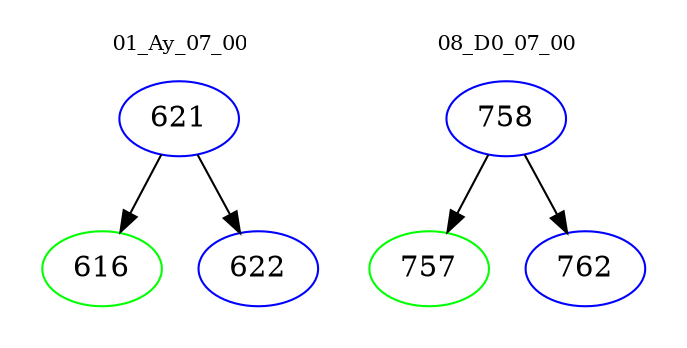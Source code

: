 digraph{
subgraph cluster_0 {
color = white
label = "01_Ay_07_00";
fontsize=10;
T0_621 [label="621", color="blue"]
T0_621 -> T0_616 [color="black"]
T0_616 [label="616", color="green"]
T0_621 -> T0_622 [color="black"]
T0_622 [label="622", color="blue"]
}
subgraph cluster_1 {
color = white
label = "08_D0_07_00";
fontsize=10;
T1_758 [label="758", color="blue"]
T1_758 -> T1_757 [color="black"]
T1_757 [label="757", color="green"]
T1_758 -> T1_762 [color="black"]
T1_762 [label="762", color="blue"]
}
}
